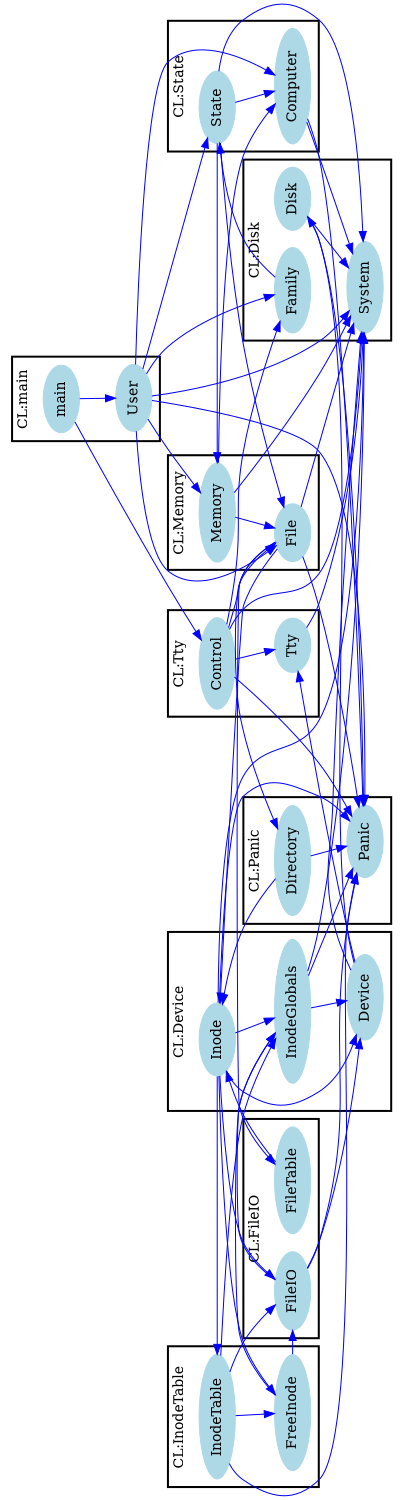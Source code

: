 digraph G {
size = "10,10";
rotate = 90;
subgraph cluster0 {
label = "CL:InodeTable";
color = black;
style = bold;
"InodeTable"[label="InodeTable",shape=ellipse,color=lightblue,fontcolor=black,style=filled];
"FreeInode"[label="FreeInode",shape=ellipse,color=lightblue,fontcolor=black,style=filled];
}
subgraph cluster1 {
label = "CL:Tty";
color = black;
style = bold;
"Tty"[label="Tty",shape=ellipse,color=lightblue,fontcolor=black,style=filled];
"Control"[label="Control",shape=ellipse,color=lightblue,fontcolor=black,style=filled];
}
subgraph cluster2 {
label = "CL:Panic";
color = black;
style = bold;
"Panic"[label="Panic",shape=ellipse,color=lightblue,fontcolor=black,style=filled];
"Directory"[label="Directory",shape=ellipse,color=lightblue,fontcolor=black,style=filled];
}
subgraph cluster3 {
label = "CL:State";
color = black;
style = bold;
"State"[label="State",shape=ellipse,color=lightblue,fontcolor=black,style=filled];
"Computer"[label="Computer",shape=ellipse,color=lightblue,fontcolor=black,style=filled];
}
subgraph cluster4 {
label = "CL:Memory";
color = black;
style = bold;
"Memory"[label="Memory",shape=ellipse,color=lightblue,fontcolor=black,style=filled];
"File"[label="File",shape=ellipse,color=lightblue,fontcolor=black,style=filled];
}
subgraph cluster5 {
label = "CL:main";
color = black;
style = bold;
"main"[label="main",shape=ellipse,color=lightblue,fontcolor=black,style=filled];
"User"[label="User",shape=ellipse,color=lightblue,fontcolor=black,style=filled];
}
subgraph cluster6 {
label = "CL:Disk";
color = black;
style = bold;
"Disk"[label="Disk",shape=ellipse,color=lightblue,fontcolor=black,style=filled];
"Family"[label="Family",shape=ellipse,color=lightblue,fontcolor=black,style=filled];
"System"[label="System",shape=ellipse,color=lightblue,fontcolor=black,style=filled];
}
subgraph cluster7 {
label = "CL:Device";
color = black;
style = bold;
"Device"[label="Device",shape=ellipse,color=lightblue,fontcolor=black,style=filled];
"InodeGlobals"[label="InodeGlobals",shape=ellipse,color=lightblue,fontcolor=black,style=filled];
"Inode"[label="Inode",shape=ellipse,color=lightblue,fontcolor=black,style=filled];
}
subgraph cluster8 {
label = "CL:FileIO";
color = black;
style = bold;
"FileIO"[label="FileIO",shape=ellipse,color=lightblue,fontcolor=black,style=filled];
"FileTable"[label="FileTable",shape=ellipse,color=lightblue,fontcolor=black,style=filled];
}
"main" -> "User"[color=blue,font=6];
"main" -> "Control"[color=blue,font=6];
"User" -> "Panic"[color=blue,font=6];
"User" -> "Computer"[color=blue,font=6];
"User" -> "File"[color=blue,font=6];
"User" -> "Memory"[color=blue,font=6];
"User" -> "Family"[color=blue,font=6];
"User" -> "System"[color=blue,font=6];
"User" -> "State"[color=blue,font=6];
"Control" -> "Family"[color=blue,font=6];
"Control" -> "Panic"[color=blue,font=6];
"Control" -> "File"[color=blue,font=6];
"Control" -> "Tty"[color=blue,font=6];
"Control" -> "System"[color=blue,font=6];
"Family" -> "State"[color=blue,font=6];
"State" -> "System"[color=blue,font=6];
"State" -> "File"[color=blue,font=6];
"State" -> "Memory"[color=blue,font=6];
"State" -> "Computer"[color=blue,font=6];
"Computer" -> "Panic"[color=blue,font=6];
"Computer" -> "System"[color=blue,font=6];
"Memory" -> "Computer"[color=blue,font=6];
"Memory" -> "File"[color=blue,font=6];
"Memory" -> "System"[color=blue,font=6];
"Device" -> "System"[color=blue,font=6];
"Device" -> "Disk"[color=blue,font=6];
"Device" -> "Tty"[color=blue,font=6];
"Disk" -> "Panic"[color=blue,font=6];
"Disk" -> "System"[color=blue,font=6];
"Tty" -> "System"[color=blue,font=6];
"File" -> "Panic"[color=blue,font=6];
"File" -> "Directory"[color=blue,font=6];
"File" -> "Inode"[color=blue,font=6];
"File" -> "FileTable"[color=blue,font=6];
"File" -> "System"[color=blue,font=6];
"Directory" -> "Panic"[color=blue,font=6];
"Directory" -> "Inode"[color=blue,font=6];
"FileTable" -> "Inode"[color=blue,font=6];
"Inode" -> "System"[color=blue,font=6];
"Inode" -> "Panic"[color=blue,font=6];
"Inode" -> "Device"[color=blue,font=6];
"Inode" -> "InodeGlobals"[color=blue,font=6];
"Inode" -> "FileIO"[color=blue,font=6];
"Inode" -> "FreeInode"[color=blue,font=6];
"Inode" -> "InodeTable"[color=blue,font=6];
"InodeTable" -> "InodeGlobals"[color=blue,font=6];
"InodeTable" -> "FreeInode"[color=blue,font=6];
"InodeTable" -> "FileIO"[color=blue,font=6];
"InodeTable" -> "Panic"[color=blue,font=6];
"FileIO" -> "Panic"[color=blue,font=6];
"FileIO" -> "Device"[color=blue,font=6];
"FileIO" -> "InodeGlobals"[color=blue,font=6];
"FreeInode" -> "InodeGlobals"[color=blue,font=6];
"FreeInode" -> "FileIO"[color=blue,font=6];
"InodeGlobals" -> "System"[color=blue,font=6];
"InodeGlobals" -> "Panic"[color=blue,font=6];
"InodeGlobals" -> "Device"[color=blue,font=6];
}